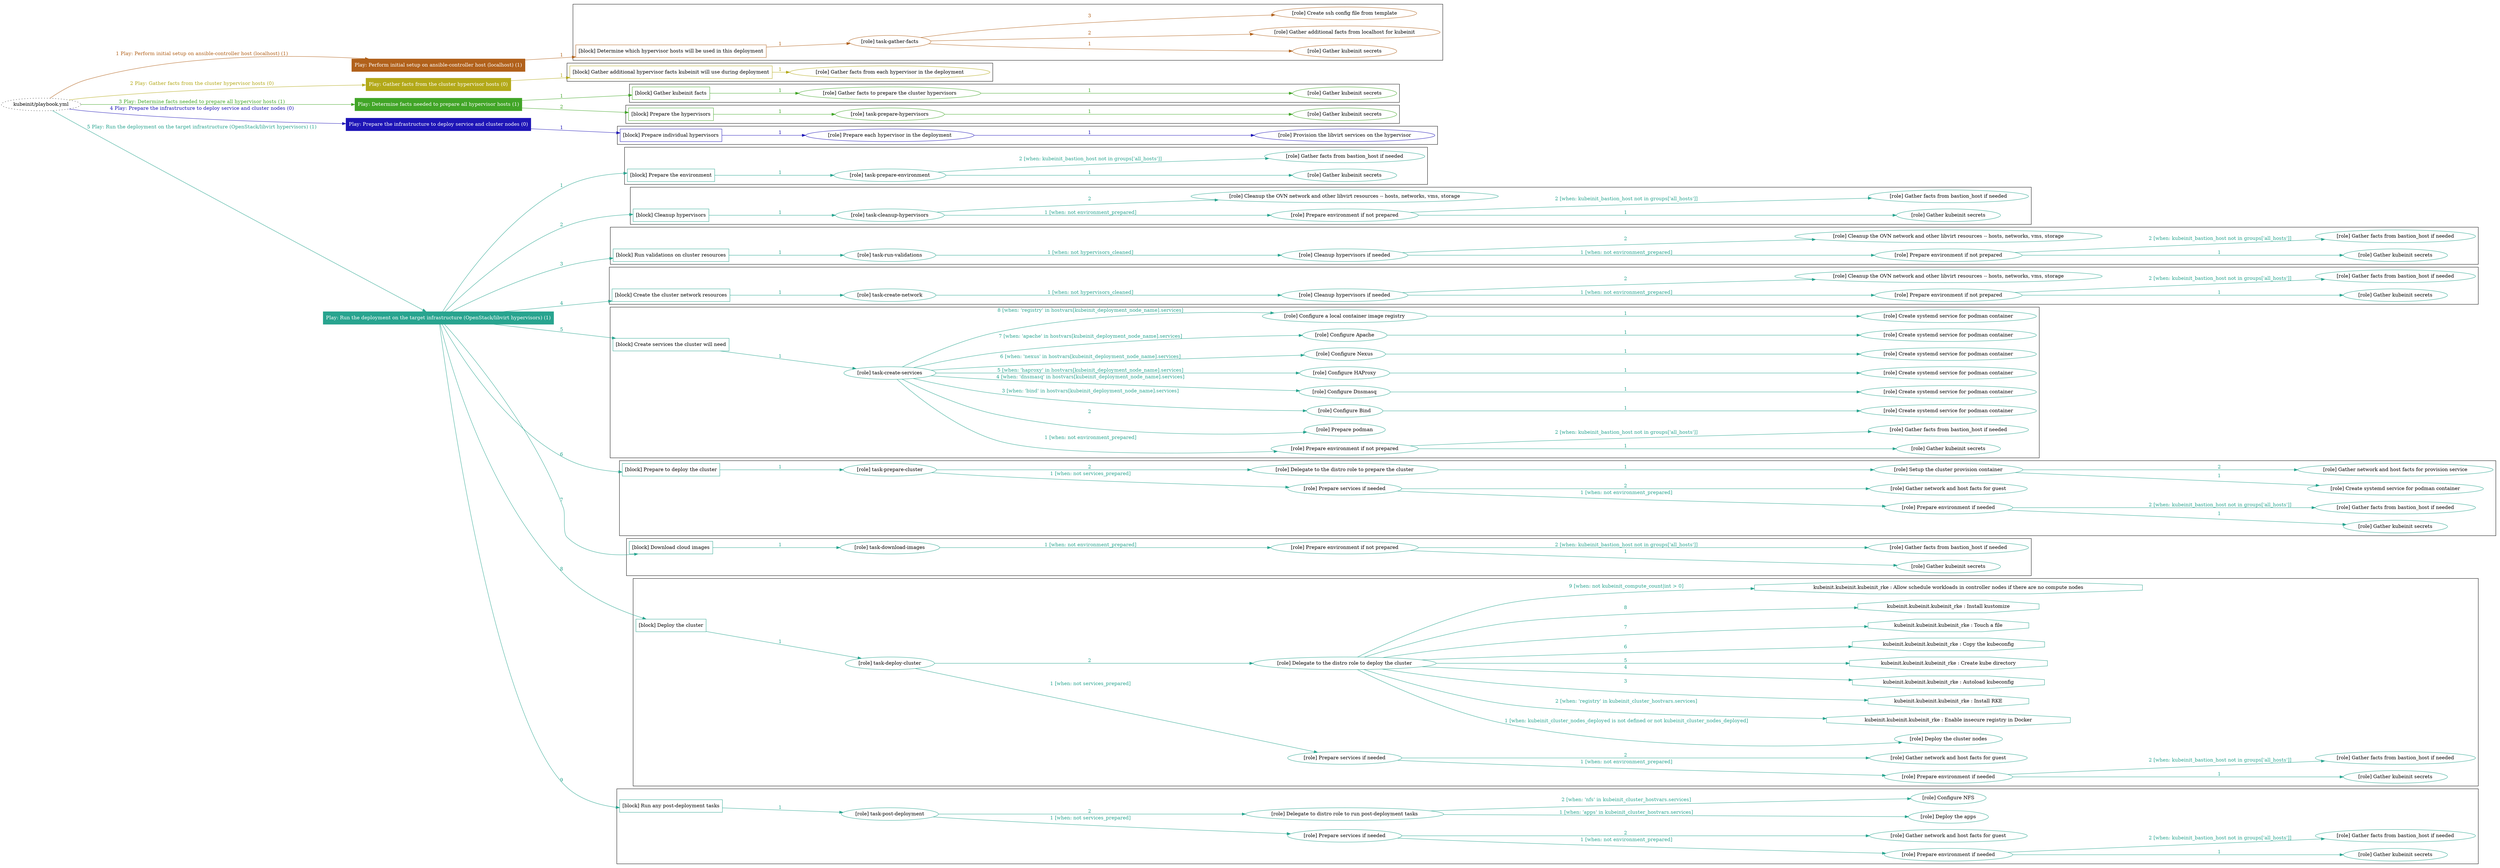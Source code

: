 digraph {
	graph [concentrate=true ordering=in rankdir=LR ratio=fill]
	edge [esep=5 sep=10]
	"kubeinit/playbook.yml" [URL="/home/runner/work/kubeinit/kubeinit/kubeinit/playbook.yml" id=playbook_12bdda50 style=dotted]
	"kubeinit/playbook.yml" -> play_49c140f7 [label="1 Play: Perform initial setup on ansible-controller host (localhost) (1)" color="#b1611b" fontcolor="#b1611b" id=edge_play_49c140f7 labeltooltip="1 Play: Perform initial setup on ansible-controller host (localhost) (1)" tooltip="1 Play: Perform initial setup on ansible-controller host (localhost) (1)"]
	subgraph "Play: Perform initial setup on ansible-controller host (localhost) (1)" {
		play_49c140f7 [label="Play: Perform initial setup on ansible-controller host (localhost) (1)" URL="/home/runner/work/kubeinit/kubeinit/kubeinit/playbook.yml" color="#b1611b" fontcolor="#ffffff" id=play_49c140f7 shape=box style=filled tooltip=localhost]
		play_49c140f7 -> block_3c708ce0 [label=1 color="#b1611b" fontcolor="#b1611b" id=edge_block_3c708ce0 labeltooltip=1 tooltip=1]
		subgraph cluster_block_3c708ce0 {
			block_3c708ce0 [label="[block] Determine which hypervisor hosts will be used in this deployment" URL="/home/runner/work/kubeinit/kubeinit/kubeinit/playbook.yml" color="#b1611b" id=block_3c708ce0 labeltooltip="Determine which hypervisor hosts will be used in this deployment" shape=box tooltip="Determine which hypervisor hosts will be used in this deployment"]
			block_3c708ce0 -> role_16e4a88c [label="1 " color="#b1611b" fontcolor="#b1611b" id=edge_role_16e4a88c labeltooltip="1 " tooltip="1 "]
			subgraph "task-gather-facts" {
				role_16e4a88c [label="[role] task-gather-facts" URL="/home/runner/work/kubeinit/kubeinit/kubeinit/playbook.yml" color="#b1611b" id=role_16e4a88c tooltip="task-gather-facts"]
				role_16e4a88c -> role_bcfc1a1c [label="1 " color="#b1611b" fontcolor="#b1611b" id=edge_role_bcfc1a1c labeltooltip="1 " tooltip="1 "]
				subgraph "Gather kubeinit secrets" {
					role_bcfc1a1c [label="[role] Gather kubeinit secrets" URL="/home/runner/.ansible/collections/ansible_collections/kubeinit/kubeinit/roles/kubeinit_prepare/tasks/build_hypervisors_group.yml" color="#b1611b" id=role_bcfc1a1c tooltip="Gather kubeinit secrets"]
				}
				role_16e4a88c -> role_7a21c848 [label="2 " color="#b1611b" fontcolor="#b1611b" id=edge_role_7a21c848 labeltooltip="2 " tooltip="2 "]
				subgraph "Gather additional facts from localhost for kubeinit" {
					role_7a21c848 [label="[role] Gather additional facts from localhost for kubeinit" URL="/home/runner/.ansible/collections/ansible_collections/kubeinit/kubeinit/roles/kubeinit_prepare/tasks/build_hypervisors_group.yml" color="#b1611b" id=role_7a21c848 tooltip="Gather additional facts from localhost for kubeinit"]
				}
				role_16e4a88c -> role_8615226e [label="3 " color="#b1611b" fontcolor="#b1611b" id=edge_role_8615226e labeltooltip="3 " tooltip="3 "]
				subgraph "Create ssh config file from template" {
					role_8615226e [label="[role] Create ssh config file from template" URL="/home/runner/.ansible/collections/ansible_collections/kubeinit/kubeinit/roles/kubeinit_prepare/tasks/build_hypervisors_group.yml" color="#b1611b" id=role_8615226e tooltip="Create ssh config file from template"]
				}
			}
		}
	}
	"kubeinit/playbook.yml" -> play_3306625f [label="2 Play: Gather facts from the cluster hypervisor hosts (0)" color="#b3a919" fontcolor="#b3a919" id=edge_play_3306625f labeltooltip="2 Play: Gather facts from the cluster hypervisor hosts (0)" tooltip="2 Play: Gather facts from the cluster hypervisor hosts (0)"]
	subgraph "Play: Gather facts from the cluster hypervisor hosts (0)" {
		play_3306625f [label="Play: Gather facts from the cluster hypervisor hosts (0)" URL="/home/runner/work/kubeinit/kubeinit/kubeinit/playbook.yml" color="#b3a919" fontcolor="#ffffff" id=play_3306625f shape=box style=filled tooltip="Play: Gather facts from the cluster hypervisor hosts (0)"]
		play_3306625f -> block_a9444baf [label=1 color="#b3a919" fontcolor="#b3a919" id=edge_block_a9444baf labeltooltip=1 tooltip=1]
		subgraph cluster_block_a9444baf {
			block_a9444baf [label="[block] Gather additional hypervisor facts kubeinit will use during deployment" URL="/home/runner/work/kubeinit/kubeinit/kubeinit/playbook.yml" color="#b3a919" id=block_a9444baf labeltooltip="Gather additional hypervisor facts kubeinit will use during deployment" shape=box tooltip="Gather additional hypervisor facts kubeinit will use during deployment"]
			block_a9444baf -> role_c150e5d3 [label="1 " color="#b3a919" fontcolor="#b3a919" id=edge_role_c150e5d3 labeltooltip="1 " tooltip="1 "]
			subgraph "Gather facts from each hypervisor in the deployment" {
				role_c150e5d3 [label="[role] Gather facts from each hypervisor in the deployment" URL="/home/runner/work/kubeinit/kubeinit/kubeinit/playbook.yml" color="#b3a919" id=role_c150e5d3 tooltip="Gather facts from each hypervisor in the deployment"]
			}
		}
	}
	"kubeinit/playbook.yml" -> play_63cc8971 [label="3 Play: Determine facts needed to prepare all hypervisor hosts (1)" color="#41a527" fontcolor="#41a527" id=edge_play_63cc8971 labeltooltip="3 Play: Determine facts needed to prepare all hypervisor hosts (1)" tooltip="3 Play: Determine facts needed to prepare all hypervisor hosts (1)"]
	subgraph "Play: Determine facts needed to prepare all hypervisor hosts (1)" {
		play_63cc8971 [label="Play: Determine facts needed to prepare all hypervisor hosts (1)" URL="/home/runner/work/kubeinit/kubeinit/kubeinit/playbook.yml" color="#41a527" fontcolor="#ffffff" id=play_63cc8971 shape=box style=filled tooltip=localhost]
		play_63cc8971 -> block_ba9db563 [label=1 color="#41a527" fontcolor="#41a527" id=edge_block_ba9db563 labeltooltip=1 tooltip=1]
		subgraph cluster_block_ba9db563 {
			block_ba9db563 [label="[block] Gather kubeinit facts" URL="/home/runner/work/kubeinit/kubeinit/kubeinit/playbook.yml" color="#41a527" id=block_ba9db563 labeltooltip="Gather kubeinit facts" shape=box tooltip="Gather kubeinit facts"]
			block_ba9db563 -> role_fda48d65 [label="1 " color="#41a527" fontcolor="#41a527" id=edge_role_fda48d65 labeltooltip="1 " tooltip="1 "]
			subgraph "Gather facts to prepare the cluster hypervisors" {
				role_fda48d65 [label="[role] Gather facts to prepare the cluster hypervisors" URL="/home/runner/work/kubeinit/kubeinit/kubeinit/playbook.yml" color="#41a527" id=role_fda48d65 tooltip="Gather facts to prepare the cluster hypervisors"]
				role_fda48d65 -> role_dce07ea4 [label="1 " color="#41a527" fontcolor="#41a527" id=edge_role_dce07ea4 labeltooltip="1 " tooltip="1 "]
				subgraph "Gather kubeinit secrets" {
					role_dce07ea4 [label="[role] Gather kubeinit secrets" URL="/home/runner/.ansible/collections/ansible_collections/kubeinit/kubeinit/roles/kubeinit_prepare/tasks/gather_kubeinit_facts.yml" color="#41a527" id=role_dce07ea4 tooltip="Gather kubeinit secrets"]
				}
			}
		}
		play_63cc8971 -> block_bc3235b8 [label=2 color="#41a527" fontcolor="#41a527" id=edge_block_bc3235b8 labeltooltip=2 tooltip=2]
		subgraph cluster_block_bc3235b8 {
			block_bc3235b8 [label="[block] Prepare the hypervisors" URL="/home/runner/work/kubeinit/kubeinit/kubeinit/playbook.yml" color="#41a527" id=block_bc3235b8 labeltooltip="Prepare the hypervisors" shape=box tooltip="Prepare the hypervisors"]
			block_bc3235b8 -> role_3c0d9cca [label="1 " color="#41a527" fontcolor="#41a527" id=edge_role_3c0d9cca labeltooltip="1 " tooltip="1 "]
			subgraph "task-prepare-hypervisors" {
				role_3c0d9cca [label="[role] task-prepare-hypervisors" URL="/home/runner/work/kubeinit/kubeinit/kubeinit/playbook.yml" color="#41a527" id=role_3c0d9cca tooltip="task-prepare-hypervisors"]
				role_3c0d9cca -> role_6f5b0c34 [label="1 " color="#41a527" fontcolor="#41a527" id=edge_role_6f5b0c34 labeltooltip="1 " tooltip="1 "]
				subgraph "Gather kubeinit secrets" {
					role_6f5b0c34 [label="[role] Gather kubeinit secrets" URL="/home/runner/.ansible/collections/ansible_collections/kubeinit/kubeinit/roles/kubeinit_prepare/tasks/gather_kubeinit_facts.yml" color="#41a527" id=role_6f5b0c34 tooltip="Gather kubeinit secrets"]
				}
			}
		}
	}
	"kubeinit/playbook.yml" -> play_1e43a468 [label="4 Play: Prepare the infrastructure to deploy service and cluster nodes (0)" color="#1e15b7" fontcolor="#1e15b7" id=edge_play_1e43a468 labeltooltip="4 Play: Prepare the infrastructure to deploy service and cluster nodes (0)" tooltip="4 Play: Prepare the infrastructure to deploy service and cluster nodes (0)"]
	subgraph "Play: Prepare the infrastructure to deploy service and cluster nodes (0)" {
		play_1e43a468 [label="Play: Prepare the infrastructure to deploy service and cluster nodes (0)" URL="/home/runner/work/kubeinit/kubeinit/kubeinit/playbook.yml" color="#1e15b7" fontcolor="#ffffff" id=play_1e43a468 shape=box style=filled tooltip="Play: Prepare the infrastructure to deploy service and cluster nodes (0)"]
		play_1e43a468 -> block_6b302bf7 [label=1 color="#1e15b7" fontcolor="#1e15b7" id=edge_block_6b302bf7 labeltooltip=1 tooltip=1]
		subgraph cluster_block_6b302bf7 {
			block_6b302bf7 [label="[block] Prepare individual hypervisors" URL="/home/runner/work/kubeinit/kubeinit/kubeinit/playbook.yml" color="#1e15b7" id=block_6b302bf7 labeltooltip="Prepare individual hypervisors" shape=box tooltip="Prepare individual hypervisors"]
			block_6b302bf7 -> role_6199be76 [label="1 " color="#1e15b7" fontcolor="#1e15b7" id=edge_role_6199be76 labeltooltip="1 " tooltip="1 "]
			subgraph "Prepare each hypervisor in the deployment" {
				role_6199be76 [label="[role] Prepare each hypervisor in the deployment" URL="/home/runner/work/kubeinit/kubeinit/kubeinit/playbook.yml" color="#1e15b7" id=role_6199be76 tooltip="Prepare each hypervisor in the deployment"]
				role_6199be76 -> role_addc4b3c [label="1 " color="#1e15b7" fontcolor="#1e15b7" id=edge_role_addc4b3c labeltooltip="1 " tooltip="1 "]
				subgraph "Provision the libvirt services on the hypervisor" {
					role_addc4b3c [label="[role] Provision the libvirt services on the hypervisor" URL="/home/runner/.ansible/collections/ansible_collections/kubeinit/kubeinit/roles/kubeinit_prepare/tasks/prepare_hypervisor.yml" color="#1e15b7" id=role_addc4b3c tooltip="Provision the libvirt services on the hypervisor"]
				}
			}
		}
	}
	"kubeinit/playbook.yml" -> play_90e025fb [label="5 Play: Run the deployment on the target infrastructure (OpenStack/libvirt hypervisors) (1)" color="#28a48f" fontcolor="#28a48f" id=edge_play_90e025fb labeltooltip="5 Play: Run the deployment on the target infrastructure (OpenStack/libvirt hypervisors) (1)" tooltip="5 Play: Run the deployment on the target infrastructure (OpenStack/libvirt hypervisors) (1)"]
	subgraph "Play: Run the deployment on the target infrastructure (OpenStack/libvirt hypervisors) (1)" {
		play_90e025fb [label="Play: Run the deployment on the target infrastructure (OpenStack/libvirt hypervisors) (1)" URL="/home/runner/work/kubeinit/kubeinit/kubeinit/playbook.yml" color="#28a48f" fontcolor="#ffffff" id=play_90e025fb shape=box style=filled tooltip=localhost]
		play_90e025fb -> block_89481399 [label=1 color="#28a48f" fontcolor="#28a48f" id=edge_block_89481399 labeltooltip=1 tooltip=1]
		subgraph cluster_block_89481399 {
			block_89481399 [label="[block] Prepare the environment" URL="/home/runner/work/kubeinit/kubeinit/kubeinit/playbook.yml" color="#28a48f" id=block_89481399 labeltooltip="Prepare the environment" shape=box tooltip="Prepare the environment"]
			block_89481399 -> role_76d29922 [label="1 " color="#28a48f" fontcolor="#28a48f" id=edge_role_76d29922 labeltooltip="1 " tooltip="1 "]
			subgraph "task-prepare-environment" {
				role_76d29922 [label="[role] task-prepare-environment" URL="/home/runner/work/kubeinit/kubeinit/kubeinit/playbook.yml" color="#28a48f" id=role_76d29922 tooltip="task-prepare-environment"]
				role_76d29922 -> role_f6f3b934 [label="1 " color="#28a48f" fontcolor="#28a48f" id=edge_role_f6f3b934 labeltooltip="1 " tooltip="1 "]
				subgraph "Gather kubeinit secrets" {
					role_f6f3b934 [label="[role] Gather kubeinit secrets" URL="/home/runner/.ansible/collections/ansible_collections/kubeinit/kubeinit/roles/kubeinit_prepare/tasks/gather_kubeinit_facts.yml" color="#28a48f" id=role_f6f3b934 tooltip="Gather kubeinit secrets"]
				}
				role_76d29922 -> role_c896fc24 [label="2 [when: kubeinit_bastion_host not in groups['all_hosts']]" color="#28a48f" fontcolor="#28a48f" id=edge_role_c896fc24 labeltooltip="2 [when: kubeinit_bastion_host not in groups['all_hosts']]" tooltip="2 [when: kubeinit_bastion_host not in groups['all_hosts']]"]
				subgraph "Gather facts from bastion_host if needed" {
					role_c896fc24 [label="[role] Gather facts from bastion_host if needed" URL="/home/runner/.ansible/collections/ansible_collections/kubeinit/kubeinit/roles/kubeinit_prepare/tasks/main.yml" color="#28a48f" id=role_c896fc24 tooltip="Gather facts from bastion_host if needed"]
				}
			}
		}
		play_90e025fb -> block_84a66f79 [label=2 color="#28a48f" fontcolor="#28a48f" id=edge_block_84a66f79 labeltooltip=2 tooltip=2]
		subgraph cluster_block_84a66f79 {
			block_84a66f79 [label="[block] Cleanup hypervisors" URL="/home/runner/work/kubeinit/kubeinit/kubeinit/playbook.yml" color="#28a48f" id=block_84a66f79 labeltooltip="Cleanup hypervisors" shape=box tooltip="Cleanup hypervisors"]
			block_84a66f79 -> role_81806556 [label="1 " color="#28a48f" fontcolor="#28a48f" id=edge_role_81806556 labeltooltip="1 " tooltip="1 "]
			subgraph "task-cleanup-hypervisors" {
				role_81806556 [label="[role] task-cleanup-hypervisors" URL="/home/runner/work/kubeinit/kubeinit/kubeinit/playbook.yml" color="#28a48f" id=role_81806556 tooltip="task-cleanup-hypervisors"]
				role_81806556 -> role_71454d13 [label="1 [when: not environment_prepared]" color="#28a48f" fontcolor="#28a48f" id=edge_role_71454d13 labeltooltip="1 [when: not environment_prepared]" tooltip="1 [when: not environment_prepared]"]
				subgraph "Prepare environment if not prepared" {
					role_71454d13 [label="[role] Prepare environment if not prepared" URL="/home/runner/.ansible/collections/ansible_collections/kubeinit/kubeinit/roles/kubeinit_libvirt/tasks/cleanup_hypervisors.yml" color="#28a48f" id=role_71454d13 tooltip="Prepare environment if not prepared"]
					role_71454d13 -> role_ebd6ebf2 [label="1 " color="#28a48f" fontcolor="#28a48f" id=edge_role_ebd6ebf2 labeltooltip="1 " tooltip="1 "]
					subgraph "Gather kubeinit secrets" {
						role_ebd6ebf2 [label="[role] Gather kubeinit secrets" URL="/home/runner/.ansible/collections/ansible_collections/kubeinit/kubeinit/roles/kubeinit_prepare/tasks/gather_kubeinit_facts.yml" color="#28a48f" id=role_ebd6ebf2 tooltip="Gather kubeinit secrets"]
					}
					role_71454d13 -> role_9a0f14db [label="2 [when: kubeinit_bastion_host not in groups['all_hosts']]" color="#28a48f" fontcolor="#28a48f" id=edge_role_9a0f14db labeltooltip="2 [when: kubeinit_bastion_host not in groups['all_hosts']]" tooltip="2 [when: kubeinit_bastion_host not in groups['all_hosts']]"]
					subgraph "Gather facts from bastion_host if needed" {
						role_9a0f14db [label="[role] Gather facts from bastion_host if needed" URL="/home/runner/.ansible/collections/ansible_collections/kubeinit/kubeinit/roles/kubeinit_prepare/tasks/main.yml" color="#28a48f" id=role_9a0f14db tooltip="Gather facts from bastion_host if needed"]
					}
				}
				role_81806556 -> role_5522bd17 [label="2 " color="#28a48f" fontcolor="#28a48f" id=edge_role_5522bd17 labeltooltip="2 " tooltip="2 "]
				subgraph "Cleanup the OVN network and other libvirt resources -- hosts, networks, vms, storage" {
					role_5522bd17 [label="[role] Cleanup the OVN network and other libvirt resources -- hosts, networks, vms, storage" URL="/home/runner/.ansible/collections/ansible_collections/kubeinit/kubeinit/roles/kubeinit_libvirt/tasks/cleanup_hypervisors.yml" color="#28a48f" id=role_5522bd17 tooltip="Cleanup the OVN network and other libvirt resources -- hosts, networks, vms, storage"]
				}
			}
		}
		play_90e025fb -> block_664c124c [label=3 color="#28a48f" fontcolor="#28a48f" id=edge_block_664c124c labeltooltip=3 tooltip=3]
		subgraph cluster_block_664c124c {
			block_664c124c [label="[block] Run validations on cluster resources" URL="/home/runner/work/kubeinit/kubeinit/kubeinit/playbook.yml" color="#28a48f" id=block_664c124c labeltooltip="Run validations on cluster resources" shape=box tooltip="Run validations on cluster resources"]
			block_664c124c -> role_e25041bc [label="1 " color="#28a48f" fontcolor="#28a48f" id=edge_role_e25041bc labeltooltip="1 " tooltip="1 "]
			subgraph "task-run-validations" {
				role_e25041bc [label="[role] task-run-validations" URL="/home/runner/work/kubeinit/kubeinit/kubeinit/playbook.yml" color="#28a48f" id=role_e25041bc tooltip="task-run-validations"]
				role_e25041bc -> role_3aeeb33c [label="1 [when: not hypervisors_cleaned]" color="#28a48f" fontcolor="#28a48f" id=edge_role_3aeeb33c labeltooltip="1 [when: not hypervisors_cleaned]" tooltip="1 [when: not hypervisors_cleaned]"]
				subgraph "Cleanup hypervisors if needed" {
					role_3aeeb33c [label="[role] Cleanup hypervisors if needed" URL="/home/runner/.ansible/collections/ansible_collections/kubeinit/kubeinit/roles/kubeinit_validations/tasks/main.yml" color="#28a48f" id=role_3aeeb33c tooltip="Cleanup hypervisors if needed"]
					role_3aeeb33c -> role_2c8d2846 [label="1 [when: not environment_prepared]" color="#28a48f" fontcolor="#28a48f" id=edge_role_2c8d2846 labeltooltip="1 [when: not environment_prepared]" tooltip="1 [when: not environment_prepared]"]
					subgraph "Prepare environment if not prepared" {
						role_2c8d2846 [label="[role] Prepare environment if not prepared" URL="/home/runner/.ansible/collections/ansible_collections/kubeinit/kubeinit/roles/kubeinit_libvirt/tasks/cleanup_hypervisors.yml" color="#28a48f" id=role_2c8d2846 tooltip="Prepare environment if not prepared"]
						role_2c8d2846 -> role_52c99811 [label="1 " color="#28a48f" fontcolor="#28a48f" id=edge_role_52c99811 labeltooltip="1 " tooltip="1 "]
						subgraph "Gather kubeinit secrets" {
							role_52c99811 [label="[role] Gather kubeinit secrets" URL="/home/runner/.ansible/collections/ansible_collections/kubeinit/kubeinit/roles/kubeinit_prepare/tasks/gather_kubeinit_facts.yml" color="#28a48f" id=role_52c99811 tooltip="Gather kubeinit secrets"]
						}
						role_2c8d2846 -> role_296c3229 [label="2 [when: kubeinit_bastion_host not in groups['all_hosts']]" color="#28a48f" fontcolor="#28a48f" id=edge_role_296c3229 labeltooltip="2 [when: kubeinit_bastion_host not in groups['all_hosts']]" tooltip="2 [when: kubeinit_bastion_host not in groups['all_hosts']]"]
						subgraph "Gather facts from bastion_host if needed" {
							role_296c3229 [label="[role] Gather facts from bastion_host if needed" URL="/home/runner/.ansible/collections/ansible_collections/kubeinit/kubeinit/roles/kubeinit_prepare/tasks/main.yml" color="#28a48f" id=role_296c3229 tooltip="Gather facts from bastion_host if needed"]
						}
					}
					role_3aeeb33c -> role_eee3e377 [label="2 " color="#28a48f" fontcolor="#28a48f" id=edge_role_eee3e377 labeltooltip="2 " tooltip="2 "]
					subgraph "Cleanup the OVN network and other libvirt resources -- hosts, networks, vms, storage" {
						role_eee3e377 [label="[role] Cleanup the OVN network and other libvirt resources -- hosts, networks, vms, storage" URL="/home/runner/.ansible/collections/ansible_collections/kubeinit/kubeinit/roles/kubeinit_libvirt/tasks/cleanup_hypervisors.yml" color="#28a48f" id=role_eee3e377 tooltip="Cleanup the OVN network and other libvirt resources -- hosts, networks, vms, storage"]
					}
				}
			}
		}
		play_90e025fb -> block_760d9cc7 [label=4 color="#28a48f" fontcolor="#28a48f" id=edge_block_760d9cc7 labeltooltip=4 tooltip=4]
		subgraph cluster_block_760d9cc7 {
			block_760d9cc7 [label="[block] Create the cluster network resources" URL="/home/runner/work/kubeinit/kubeinit/kubeinit/playbook.yml" color="#28a48f" id=block_760d9cc7 labeltooltip="Create the cluster network resources" shape=box tooltip="Create the cluster network resources"]
			block_760d9cc7 -> role_d7168bde [label="1 " color="#28a48f" fontcolor="#28a48f" id=edge_role_d7168bde labeltooltip="1 " tooltip="1 "]
			subgraph "task-create-network" {
				role_d7168bde [label="[role] task-create-network" URL="/home/runner/work/kubeinit/kubeinit/kubeinit/playbook.yml" color="#28a48f" id=role_d7168bde tooltip="task-create-network"]
				role_d7168bde -> role_e771991e [label="1 [when: not hypervisors_cleaned]" color="#28a48f" fontcolor="#28a48f" id=edge_role_e771991e labeltooltip="1 [when: not hypervisors_cleaned]" tooltip="1 [when: not hypervisors_cleaned]"]
				subgraph "Cleanup hypervisors if needed" {
					role_e771991e [label="[role] Cleanup hypervisors if needed" URL="/home/runner/.ansible/collections/ansible_collections/kubeinit/kubeinit/roles/kubeinit_libvirt/tasks/create_network.yml" color="#28a48f" id=role_e771991e tooltip="Cleanup hypervisors if needed"]
					role_e771991e -> role_e7e6e7f0 [label="1 [when: not environment_prepared]" color="#28a48f" fontcolor="#28a48f" id=edge_role_e7e6e7f0 labeltooltip="1 [when: not environment_prepared]" tooltip="1 [when: not environment_prepared]"]
					subgraph "Prepare environment if not prepared" {
						role_e7e6e7f0 [label="[role] Prepare environment if not prepared" URL="/home/runner/.ansible/collections/ansible_collections/kubeinit/kubeinit/roles/kubeinit_libvirt/tasks/cleanup_hypervisors.yml" color="#28a48f" id=role_e7e6e7f0 tooltip="Prepare environment if not prepared"]
						role_e7e6e7f0 -> role_b2821006 [label="1 " color="#28a48f" fontcolor="#28a48f" id=edge_role_b2821006 labeltooltip="1 " tooltip="1 "]
						subgraph "Gather kubeinit secrets" {
							role_b2821006 [label="[role] Gather kubeinit secrets" URL="/home/runner/.ansible/collections/ansible_collections/kubeinit/kubeinit/roles/kubeinit_prepare/tasks/gather_kubeinit_facts.yml" color="#28a48f" id=role_b2821006 tooltip="Gather kubeinit secrets"]
						}
						role_e7e6e7f0 -> role_476ad3ae [label="2 [when: kubeinit_bastion_host not in groups['all_hosts']]" color="#28a48f" fontcolor="#28a48f" id=edge_role_476ad3ae labeltooltip="2 [when: kubeinit_bastion_host not in groups['all_hosts']]" tooltip="2 [when: kubeinit_bastion_host not in groups['all_hosts']]"]
						subgraph "Gather facts from bastion_host if needed" {
							role_476ad3ae [label="[role] Gather facts from bastion_host if needed" URL="/home/runner/.ansible/collections/ansible_collections/kubeinit/kubeinit/roles/kubeinit_prepare/tasks/main.yml" color="#28a48f" id=role_476ad3ae tooltip="Gather facts from bastion_host if needed"]
						}
					}
					role_e771991e -> role_180494f6 [label="2 " color="#28a48f" fontcolor="#28a48f" id=edge_role_180494f6 labeltooltip="2 " tooltip="2 "]
					subgraph "Cleanup the OVN network and other libvirt resources -- hosts, networks, vms, storage" {
						role_180494f6 [label="[role] Cleanup the OVN network and other libvirt resources -- hosts, networks, vms, storage" URL="/home/runner/.ansible/collections/ansible_collections/kubeinit/kubeinit/roles/kubeinit_libvirt/tasks/cleanup_hypervisors.yml" color="#28a48f" id=role_180494f6 tooltip="Cleanup the OVN network and other libvirt resources -- hosts, networks, vms, storage"]
					}
				}
			}
		}
		play_90e025fb -> block_b1ad4594 [label=5 color="#28a48f" fontcolor="#28a48f" id=edge_block_b1ad4594 labeltooltip=5 tooltip=5]
		subgraph cluster_block_b1ad4594 {
			block_b1ad4594 [label="[block] Create services the cluster will need" URL="/home/runner/work/kubeinit/kubeinit/kubeinit/playbook.yml" color="#28a48f" id=block_b1ad4594 labeltooltip="Create services the cluster will need" shape=box tooltip="Create services the cluster will need"]
			block_b1ad4594 -> role_b85f9b4a [label="1 " color="#28a48f" fontcolor="#28a48f" id=edge_role_b85f9b4a labeltooltip="1 " tooltip="1 "]
			subgraph "task-create-services" {
				role_b85f9b4a [label="[role] task-create-services" URL="/home/runner/work/kubeinit/kubeinit/kubeinit/playbook.yml" color="#28a48f" id=role_b85f9b4a tooltip="task-create-services"]
				role_b85f9b4a -> role_c261c354 [label="1 [when: not environment_prepared]" color="#28a48f" fontcolor="#28a48f" id=edge_role_c261c354 labeltooltip="1 [when: not environment_prepared]" tooltip="1 [when: not environment_prepared]"]
				subgraph "Prepare environment if not prepared" {
					role_c261c354 [label="[role] Prepare environment if not prepared" URL="/home/runner/.ansible/collections/ansible_collections/kubeinit/kubeinit/roles/kubeinit_services/tasks/main.yml" color="#28a48f" id=role_c261c354 tooltip="Prepare environment if not prepared"]
					role_c261c354 -> role_24ee1743 [label="1 " color="#28a48f" fontcolor="#28a48f" id=edge_role_24ee1743 labeltooltip="1 " tooltip="1 "]
					subgraph "Gather kubeinit secrets" {
						role_24ee1743 [label="[role] Gather kubeinit secrets" URL="/home/runner/.ansible/collections/ansible_collections/kubeinit/kubeinit/roles/kubeinit_prepare/tasks/gather_kubeinit_facts.yml" color="#28a48f" id=role_24ee1743 tooltip="Gather kubeinit secrets"]
					}
					role_c261c354 -> role_48424691 [label="2 [when: kubeinit_bastion_host not in groups['all_hosts']]" color="#28a48f" fontcolor="#28a48f" id=edge_role_48424691 labeltooltip="2 [when: kubeinit_bastion_host not in groups['all_hosts']]" tooltip="2 [when: kubeinit_bastion_host not in groups['all_hosts']]"]
					subgraph "Gather facts from bastion_host if needed" {
						role_48424691 [label="[role] Gather facts from bastion_host if needed" URL="/home/runner/.ansible/collections/ansible_collections/kubeinit/kubeinit/roles/kubeinit_prepare/tasks/main.yml" color="#28a48f" id=role_48424691 tooltip="Gather facts from bastion_host if needed"]
					}
				}
				role_b85f9b4a -> role_8f54ea54 [label="2 " color="#28a48f" fontcolor="#28a48f" id=edge_role_8f54ea54 labeltooltip="2 " tooltip="2 "]
				subgraph "Prepare podman" {
					role_8f54ea54 [label="[role] Prepare podman" URL="/home/runner/.ansible/collections/ansible_collections/kubeinit/kubeinit/roles/kubeinit_services/tasks/00_create_service_pod.yml" color="#28a48f" id=role_8f54ea54 tooltip="Prepare podman"]
				}
				role_b85f9b4a -> role_c4224486 [label="3 [when: 'bind' in hostvars[kubeinit_deployment_node_name].services]" color="#28a48f" fontcolor="#28a48f" id=edge_role_c4224486 labeltooltip="3 [when: 'bind' in hostvars[kubeinit_deployment_node_name].services]" tooltip="3 [when: 'bind' in hostvars[kubeinit_deployment_node_name].services]"]
				subgraph "Configure Bind" {
					role_c4224486 [label="[role] Configure Bind" URL="/home/runner/.ansible/collections/ansible_collections/kubeinit/kubeinit/roles/kubeinit_services/tasks/start_services_containers.yml" color="#28a48f" id=role_c4224486 tooltip="Configure Bind"]
					role_c4224486 -> role_8a166a4d [label="1 " color="#28a48f" fontcolor="#28a48f" id=edge_role_8a166a4d labeltooltip="1 " tooltip="1 "]
					subgraph "Create systemd service for podman container" {
						role_8a166a4d [label="[role] Create systemd service for podman container" URL="/home/runner/.ansible/collections/ansible_collections/kubeinit/kubeinit/roles/kubeinit_bind/tasks/main.yml" color="#28a48f" id=role_8a166a4d tooltip="Create systemd service for podman container"]
					}
				}
				role_b85f9b4a -> role_56d56698 [label="4 [when: 'dnsmasq' in hostvars[kubeinit_deployment_node_name].services]" color="#28a48f" fontcolor="#28a48f" id=edge_role_56d56698 labeltooltip="4 [when: 'dnsmasq' in hostvars[kubeinit_deployment_node_name].services]" tooltip="4 [when: 'dnsmasq' in hostvars[kubeinit_deployment_node_name].services]"]
				subgraph "Configure Dnsmasq" {
					role_56d56698 [label="[role] Configure Dnsmasq" URL="/home/runner/.ansible/collections/ansible_collections/kubeinit/kubeinit/roles/kubeinit_services/tasks/start_services_containers.yml" color="#28a48f" id=role_56d56698 tooltip="Configure Dnsmasq"]
					role_56d56698 -> role_274ffe3c [label="1 " color="#28a48f" fontcolor="#28a48f" id=edge_role_274ffe3c labeltooltip="1 " tooltip="1 "]
					subgraph "Create systemd service for podman container" {
						role_274ffe3c [label="[role] Create systemd service for podman container" URL="/home/runner/.ansible/collections/ansible_collections/kubeinit/kubeinit/roles/kubeinit_dnsmasq/tasks/main.yml" color="#28a48f" id=role_274ffe3c tooltip="Create systemd service for podman container"]
					}
				}
				role_b85f9b4a -> role_454b79e3 [label="5 [when: 'haproxy' in hostvars[kubeinit_deployment_node_name].services]" color="#28a48f" fontcolor="#28a48f" id=edge_role_454b79e3 labeltooltip="5 [when: 'haproxy' in hostvars[kubeinit_deployment_node_name].services]" tooltip="5 [when: 'haproxy' in hostvars[kubeinit_deployment_node_name].services]"]
				subgraph "Configure HAProxy" {
					role_454b79e3 [label="[role] Configure HAProxy" URL="/home/runner/.ansible/collections/ansible_collections/kubeinit/kubeinit/roles/kubeinit_services/tasks/start_services_containers.yml" color="#28a48f" id=role_454b79e3 tooltip="Configure HAProxy"]
					role_454b79e3 -> role_18602fd3 [label="1 " color="#28a48f" fontcolor="#28a48f" id=edge_role_18602fd3 labeltooltip="1 " tooltip="1 "]
					subgraph "Create systemd service for podman container" {
						role_18602fd3 [label="[role] Create systemd service for podman container" URL="/home/runner/.ansible/collections/ansible_collections/kubeinit/kubeinit/roles/kubeinit_haproxy/tasks/main.yml" color="#28a48f" id=role_18602fd3 tooltip="Create systemd service for podman container"]
					}
				}
				role_b85f9b4a -> role_22895bcb [label="6 [when: 'nexus' in hostvars[kubeinit_deployment_node_name].services]" color="#28a48f" fontcolor="#28a48f" id=edge_role_22895bcb labeltooltip="6 [when: 'nexus' in hostvars[kubeinit_deployment_node_name].services]" tooltip="6 [when: 'nexus' in hostvars[kubeinit_deployment_node_name].services]"]
				subgraph "Configure Nexus" {
					role_22895bcb [label="[role] Configure Nexus" URL="/home/runner/.ansible/collections/ansible_collections/kubeinit/kubeinit/roles/kubeinit_services/tasks/start_services_containers.yml" color="#28a48f" id=role_22895bcb tooltip="Configure Nexus"]
					role_22895bcb -> role_11c3c45a [label="1 " color="#28a48f" fontcolor="#28a48f" id=edge_role_11c3c45a labeltooltip="1 " tooltip="1 "]
					subgraph "Create systemd service for podman container" {
						role_11c3c45a [label="[role] Create systemd service for podman container" URL="/home/runner/.ansible/collections/ansible_collections/kubeinit/kubeinit/roles/kubeinit_nexus/tasks/main.yml" color="#28a48f" id=role_11c3c45a tooltip="Create systemd service for podman container"]
					}
				}
				role_b85f9b4a -> role_34ff66eb [label="7 [when: 'apache' in hostvars[kubeinit_deployment_node_name].services]" color="#28a48f" fontcolor="#28a48f" id=edge_role_34ff66eb labeltooltip="7 [when: 'apache' in hostvars[kubeinit_deployment_node_name].services]" tooltip="7 [when: 'apache' in hostvars[kubeinit_deployment_node_name].services]"]
				subgraph "Configure Apache" {
					role_34ff66eb [label="[role] Configure Apache" URL="/home/runner/.ansible/collections/ansible_collections/kubeinit/kubeinit/roles/kubeinit_services/tasks/start_services_containers.yml" color="#28a48f" id=role_34ff66eb tooltip="Configure Apache"]
					role_34ff66eb -> role_2f25cb22 [label="1 " color="#28a48f" fontcolor="#28a48f" id=edge_role_2f25cb22 labeltooltip="1 " tooltip="1 "]
					subgraph "Create systemd service for podman container" {
						role_2f25cb22 [label="[role] Create systemd service for podman container" URL="/home/runner/.ansible/collections/ansible_collections/kubeinit/kubeinit/roles/kubeinit_apache/tasks/main.yml" color="#28a48f" id=role_2f25cb22 tooltip="Create systemd service for podman container"]
					}
				}
				role_b85f9b4a -> role_30abdde0 [label="8 [when: 'registry' in hostvars[kubeinit_deployment_node_name].services]" color="#28a48f" fontcolor="#28a48f" id=edge_role_30abdde0 labeltooltip="8 [when: 'registry' in hostvars[kubeinit_deployment_node_name].services]" tooltip="8 [when: 'registry' in hostvars[kubeinit_deployment_node_name].services]"]
				subgraph "Configure a local container image registry" {
					role_30abdde0 [label="[role] Configure a local container image registry" URL="/home/runner/.ansible/collections/ansible_collections/kubeinit/kubeinit/roles/kubeinit_services/tasks/start_services_containers.yml" color="#28a48f" id=role_30abdde0 tooltip="Configure a local container image registry"]
					role_30abdde0 -> role_17d370c1 [label="1 " color="#28a48f" fontcolor="#28a48f" id=edge_role_17d370c1 labeltooltip="1 " tooltip="1 "]
					subgraph "Create systemd service for podman container" {
						role_17d370c1 [label="[role] Create systemd service for podman container" URL="/home/runner/.ansible/collections/ansible_collections/kubeinit/kubeinit/roles/kubeinit_registry/tasks/main.yml" color="#28a48f" id=role_17d370c1 tooltip="Create systemd service for podman container"]
					}
				}
			}
		}
		play_90e025fb -> block_3e2523d9 [label=6 color="#28a48f" fontcolor="#28a48f" id=edge_block_3e2523d9 labeltooltip=6 tooltip=6]
		subgraph cluster_block_3e2523d9 {
			block_3e2523d9 [label="[block] Prepare to deploy the cluster" URL="/home/runner/work/kubeinit/kubeinit/kubeinit/playbook.yml" color="#28a48f" id=block_3e2523d9 labeltooltip="Prepare to deploy the cluster" shape=box tooltip="Prepare to deploy the cluster"]
			block_3e2523d9 -> role_cdcf4958 [label="1 " color="#28a48f" fontcolor="#28a48f" id=edge_role_cdcf4958 labeltooltip="1 " tooltip="1 "]
			subgraph "task-prepare-cluster" {
				role_cdcf4958 [label="[role] task-prepare-cluster" URL="/home/runner/work/kubeinit/kubeinit/kubeinit/playbook.yml" color="#28a48f" id=role_cdcf4958 tooltip="task-prepare-cluster"]
				role_cdcf4958 -> role_c3828a45 [label="1 [when: not services_prepared]" color="#28a48f" fontcolor="#28a48f" id=edge_role_c3828a45 labeltooltip="1 [when: not services_prepared]" tooltip="1 [when: not services_prepared]"]
				subgraph "Prepare services if needed" {
					role_c3828a45 [label="[role] Prepare services if needed" URL="/home/runner/.ansible/collections/ansible_collections/kubeinit/kubeinit/roles/kubeinit_prepare/tasks/prepare_cluster.yml" color="#28a48f" id=role_c3828a45 tooltip="Prepare services if needed"]
					role_c3828a45 -> role_863da252 [label="1 [when: not environment_prepared]" color="#28a48f" fontcolor="#28a48f" id=edge_role_863da252 labeltooltip="1 [when: not environment_prepared]" tooltip="1 [when: not environment_prepared]"]
					subgraph "Prepare environment if needed" {
						role_863da252 [label="[role] Prepare environment if needed" URL="/home/runner/.ansible/collections/ansible_collections/kubeinit/kubeinit/roles/kubeinit_services/tasks/prepare_services.yml" color="#28a48f" id=role_863da252 tooltip="Prepare environment if needed"]
						role_863da252 -> role_1c1e8eb3 [label="1 " color="#28a48f" fontcolor="#28a48f" id=edge_role_1c1e8eb3 labeltooltip="1 " tooltip="1 "]
						subgraph "Gather kubeinit secrets" {
							role_1c1e8eb3 [label="[role] Gather kubeinit secrets" URL="/home/runner/.ansible/collections/ansible_collections/kubeinit/kubeinit/roles/kubeinit_prepare/tasks/gather_kubeinit_facts.yml" color="#28a48f" id=role_1c1e8eb3 tooltip="Gather kubeinit secrets"]
						}
						role_863da252 -> role_5ff5a330 [label="2 [when: kubeinit_bastion_host not in groups['all_hosts']]" color="#28a48f" fontcolor="#28a48f" id=edge_role_5ff5a330 labeltooltip="2 [when: kubeinit_bastion_host not in groups['all_hosts']]" tooltip="2 [when: kubeinit_bastion_host not in groups['all_hosts']]"]
						subgraph "Gather facts from bastion_host if needed" {
							role_5ff5a330 [label="[role] Gather facts from bastion_host if needed" URL="/home/runner/.ansible/collections/ansible_collections/kubeinit/kubeinit/roles/kubeinit_prepare/tasks/main.yml" color="#28a48f" id=role_5ff5a330 tooltip="Gather facts from bastion_host if needed"]
						}
					}
					role_c3828a45 -> role_62c3338f [label="2 " color="#28a48f" fontcolor="#28a48f" id=edge_role_62c3338f labeltooltip="2 " tooltip="2 "]
					subgraph "Gather network and host facts for guest" {
						role_62c3338f [label="[role] Gather network and host facts for guest" URL="/home/runner/.ansible/collections/ansible_collections/kubeinit/kubeinit/roles/kubeinit_services/tasks/prepare_services.yml" color="#28a48f" id=role_62c3338f tooltip="Gather network and host facts for guest"]
					}
				}
				role_cdcf4958 -> role_484281e7 [label="2 " color="#28a48f" fontcolor="#28a48f" id=edge_role_484281e7 labeltooltip="2 " tooltip="2 "]
				subgraph "Delegate to the distro role to prepare the cluster" {
					role_484281e7 [label="[role] Delegate to the distro role to prepare the cluster" URL="/home/runner/.ansible/collections/ansible_collections/kubeinit/kubeinit/roles/kubeinit_prepare/tasks/prepare_cluster.yml" color="#28a48f" id=role_484281e7 tooltip="Delegate to the distro role to prepare the cluster"]
					role_484281e7 -> role_042703fc [label="1 " color="#28a48f" fontcolor="#28a48f" id=edge_role_042703fc labeltooltip="1 " tooltip="1 "]
					subgraph "Setup the cluster provision container" {
						role_042703fc [label="[role] Setup the cluster provision container" URL="/home/runner/.ansible/collections/ansible_collections/kubeinit/kubeinit/roles/kubeinit_rke/tasks/prepare_cluster.yml" color="#28a48f" id=role_042703fc tooltip="Setup the cluster provision container"]
						role_042703fc -> role_b9c7f435 [label="1 " color="#28a48f" fontcolor="#28a48f" id=edge_role_b9c7f435 labeltooltip="1 " tooltip="1 "]
						subgraph "Create systemd service for podman container" {
							role_b9c7f435 [label="[role] Create systemd service for podman container" URL="/home/runner/.ansible/collections/ansible_collections/kubeinit/kubeinit/roles/kubeinit_services/tasks/create_provision_container.yml" color="#28a48f" id=role_b9c7f435 tooltip="Create systemd service for podman container"]
						}
						role_042703fc -> role_22df307f [label="2 " color="#28a48f" fontcolor="#28a48f" id=edge_role_22df307f labeltooltip="2 " tooltip="2 "]
						subgraph "Gather network and host facts for provision service" {
							role_22df307f [label="[role] Gather network and host facts for provision service" URL="/home/runner/.ansible/collections/ansible_collections/kubeinit/kubeinit/roles/kubeinit_services/tasks/create_provision_container.yml" color="#28a48f" id=role_22df307f tooltip="Gather network and host facts for provision service"]
						}
					}
				}
			}
		}
		play_90e025fb -> block_1cf40e4e [label=7 color="#28a48f" fontcolor="#28a48f" id=edge_block_1cf40e4e labeltooltip=7 tooltip=7]
		subgraph cluster_block_1cf40e4e {
			block_1cf40e4e [label="[block] Download cloud images" URL="/home/runner/work/kubeinit/kubeinit/kubeinit/playbook.yml" color="#28a48f" id=block_1cf40e4e labeltooltip="Download cloud images" shape=box tooltip="Download cloud images"]
			block_1cf40e4e -> role_4a7b8f8c [label="1 " color="#28a48f" fontcolor="#28a48f" id=edge_role_4a7b8f8c labeltooltip="1 " tooltip="1 "]
			subgraph "task-download-images" {
				role_4a7b8f8c [label="[role] task-download-images" URL="/home/runner/work/kubeinit/kubeinit/kubeinit/playbook.yml" color="#28a48f" id=role_4a7b8f8c tooltip="task-download-images"]
				role_4a7b8f8c -> role_096d5749 [label="1 [when: not environment_prepared]" color="#28a48f" fontcolor="#28a48f" id=edge_role_096d5749 labeltooltip="1 [when: not environment_prepared]" tooltip="1 [when: not environment_prepared]"]
				subgraph "Prepare environment if not prepared" {
					role_096d5749 [label="[role] Prepare environment if not prepared" URL="/home/runner/.ansible/collections/ansible_collections/kubeinit/kubeinit/roles/kubeinit_libvirt/tasks/download_cloud_images.yml" color="#28a48f" id=role_096d5749 tooltip="Prepare environment if not prepared"]
					role_096d5749 -> role_b38bebd7 [label="1 " color="#28a48f" fontcolor="#28a48f" id=edge_role_b38bebd7 labeltooltip="1 " tooltip="1 "]
					subgraph "Gather kubeinit secrets" {
						role_b38bebd7 [label="[role] Gather kubeinit secrets" URL="/home/runner/.ansible/collections/ansible_collections/kubeinit/kubeinit/roles/kubeinit_prepare/tasks/gather_kubeinit_facts.yml" color="#28a48f" id=role_b38bebd7 tooltip="Gather kubeinit secrets"]
					}
					role_096d5749 -> role_45efbd7b [label="2 [when: kubeinit_bastion_host not in groups['all_hosts']]" color="#28a48f" fontcolor="#28a48f" id=edge_role_45efbd7b labeltooltip="2 [when: kubeinit_bastion_host not in groups['all_hosts']]" tooltip="2 [when: kubeinit_bastion_host not in groups['all_hosts']]"]
					subgraph "Gather facts from bastion_host if needed" {
						role_45efbd7b [label="[role] Gather facts from bastion_host if needed" URL="/home/runner/.ansible/collections/ansible_collections/kubeinit/kubeinit/roles/kubeinit_prepare/tasks/main.yml" color="#28a48f" id=role_45efbd7b tooltip="Gather facts from bastion_host if needed"]
					}
				}
			}
		}
		play_90e025fb -> block_d736aa30 [label=8 color="#28a48f" fontcolor="#28a48f" id=edge_block_d736aa30 labeltooltip=8 tooltip=8]
		subgraph cluster_block_d736aa30 {
			block_d736aa30 [label="[block] Deploy the cluster" URL="/home/runner/work/kubeinit/kubeinit/kubeinit/playbook.yml" color="#28a48f" id=block_d736aa30 labeltooltip="Deploy the cluster" shape=box tooltip="Deploy the cluster"]
			block_d736aa30 -> role_ffe91ade [label="1 " color="#28a48f" fontcolor="#28a48f" id=edge_role_ffe91ade labeltooltip="1 " tooltip="1 "]
			subgraph "task-deploy-cluster" {
				role_ffe91ade [label="[role] task-deploy-cluster" URL="/home/runner/work/kubeinit/kubeinit/kubeinit/playbook.yml" color="#28a48f" id=role_ffe91ade tooltip="task-deploy-cluster"]
				role_ffe91ade -> role_de4942c4 [label="1 [when: not services_prepared]" color="#28a48f" fontcolor="#28a48f" id=edge_role_de4942c4 labeltooltip="1 [when: not services_prepared]" tooltip="1 [when: not services_prepared]"]
				subgraph "Prepare services if needed" {
					role_de4942c4 [label="[role] Prepare services if needed" URL="/home/runner/.ansible/collections/ansible_collections/kubeinit/kubeinit/roles/kubeinit_prepare/tasks/deploy_cluster.yml" color="#28a48f" id=role_de4942c4 tooltip="Prepare services if needed"]
					role_de4942c4 -> role_f48777cf [label="1 [when: not environment_prepared]" color="#28a48f" fontcolor="#28a48f" id=edge_role_f48777cf labeltooltip="1 [when: not environment_prepared]" tooltip="1 [when: not environment_prepared]"]
					subgraph "Prepare environment if needed" {
						role_f48777cf [label="[role] Prepare environment if needed" URL="/home/runner/.ansible/collections/ansible_collections/kubeinit/kubeinit/roles/kubeinit_services/tasks/prepare_services.yml" color="#28a48f" id=role_f48777cf tooltip="Prepare environment if needed"]
						role_f48777cf -> role_8074afd2 [label="1 " color="#28a48f" fontcolor="#28a48f" id=edge_role_8074afd2 labeltooltip="1 " tooltip="1 "]
						subgraph "Gather kubeinit secrets" {
							role_8074afd2 [label="[role] Gather kubeinit secrets" URL="/home/runner/.ansible/collections/ansible_collections/kubeinit/kubeinit/roles/kubeinit_prepare/tasks/gather_kubeinit_facts.yml" color="#28a48f" id=role_8074afd2 tooltip="Gather kubeinit secrets"]
						}
						role_f48777cf -> role_dba3d574 [label="2 [when: kubeinit_bastion_host not in groups['all_hosts']]" color="#28a48f" fontcolor="#28a48f" id=edge_role_dba3d574 labeltooltip="2 [when: kubeinit_bastion_host not in groups['all_hosts']]" tooltip="2 [when: kubeinit_bastion_host not in groups['all_hosts']]"]
						subgraph "Gather facts from bastion_host if needed" {
							role_dba3d574 [label="[role] Gather facts from bastion_host if needed" URL="/home/runner/.ansible/collections/ansible_collections/kubeinit/kubeinit/roles/kubeinit_prepare/tasks/main.yml" color="#28a48f" id=role_dba3d574 tooltip="Gather facts from bastion_host if needed"]
						}
					}
					role_de4942c4 -> role_98f08f76 [label="2 " color="#28a48f" fontcolor="#28a48f" id=edge_role_98f08f76 labeltooltip="2 " tooltip="2 "]
					subgraph "Gather network and host facts for guest" {
						role_98f08f76 [label="[role] Gather network and host facts for guest" URL="/home/runner/.ansible/collections/ansible_collections/kubeinit/kubeinit/roles/kubeinit_services/tasks/prepare_services.yml" color="#28a48f" id=role_98f08f76 tooltip="Gather network and host facts for guest"]
					}
				}
				role_ffe91ade -> role_aac0aca4 [label="2 " color="#28a48f" fontcolor="#28a48f" id=edge_role_aac0aca4 labeltooltip="2 " tooltip="2 "]
				subgraph "Delegate to the distro role to deploy the cluster" {
					role_aac0aca4 [label="[role] Delegate to the distro role to deploy the cluster" URL="/home/runner/.ansible/collections/ansible_collections/kubeinit/kubeinit/roles/kubeinit_prepare/tasks/deploy_cluster.yml" color="#28a48f" id=role_aac0aca4 tooltip="Delegate to the distro role to deploy the cluster"]
					role_aac0aca4 -> role_ac182943 [label="1 [when: kubeinit_cluster_nodes_deployed is not defined or not kubeinit_cluster_nodes_deployed]" color="#28a48f" fontcolor="#28a48f" id=edge_role_ac182943 labeltooltip="1 [when: kubeinit_cluster_nodes_deployed is not defined or not kubeinit_cluster_nodes_deployed]" tooltip="1 [when: kubeinit_cluster_nodes_deployed is not defined or not kubeinit_cluster_nodes_deployed]"]
					subgraph "Deploy the cluster nodes" {
						role_ac182943 [label="[role] Deploy the cluster nodes" URL="/home/runner/.ansible/collections/ansible_collections/kubeinit/kubeinit/roles/kubeinit_rke/tasks/main.yml" color="#28a48f" id=role_ac182943 tooltip="Deploy the cluster nodes"]
					}
					task_c9b07970 [label="kubeinit.kubeinit.kubeinit_rke : Enable insecure registry in Docker" URL="/home/runner/.ansible/collections/ansible_collections/kubeinit/kubeinit/roles/kubeinit_rke/tasks/main.yml" color="#28a48f" id=task_c9b07970 shape=octagon tooltip="kubeinit.kubeinit.kubeinit_rke : Enable insecure registry in Docker"]
					role_aac0aca4 -> task_c9b07970 [label="2 [when: 'registry' in kubeinit_cluster_hostvars.services]" color="#28a48f" fontcolor="#28a48f" id=edge_task_c9b07970 labeltooltip="2 [when: 'registry' in kubeinit_cluster_hostvars.services]" tooltip="2 [when: 'registry' in kubeinit_cluster_hostvars.services]"]
					task_8b5a9deb [label="kubeinit.kubeinit.kubeinit_rke : Install RKE" URL="/home/runner/.ansible/collections/ansible_collections/kubeinit/kubeinit/roles/kubeinit_rke/tasks/main.yml" color="#28a48f" id=task_8b5a9deb shape=octagon tooltip="kubeinit.kubeinit.kubeinit_rke : Install RKE"]
					role_aac0aca4 -> task_8b5a9deb [label="3 " color="#28a48f" fontcolor="#28a48f" id=edge_task_8b5a9deb labeltooltip="3 " tooltip="3 "]
					task_4706eef0 [label="kubeinit.kubeinit.kubeinit_rke : Autoload kubeconfig" URL="/home/runner/.ansible/collections/ansible_collections/kubeinit/kubeinit/roles/kubeinit_rke/tasks/main.yml" color="#28a48f" id=task_4706eef0 shape=octagon tooltip="kubeinit.kubeinit.kubeinit_rke : Autoload kubeconfig"]
					role_aac0aca4 -> task_4706eef0 [label="4 " color="#28a48f" fontcolor="#28a48f" id=edge_task_4706eef0 labeltooltip="4 " tooltip="4 "]
					task_e6f3db69 [label="kubeinit.kubeinit.kubeinit_rke : Create kube directory" URL="/home/runner/.ansible/collections/ansible_collections/kubeinit/kubeinit/roles/kubeinit_rke/tasks/main.yml" color="#28a48f" id=task_e6f3db69 shape=octagon tooltip="kubeinit.kubeinit.kubeinit_rke : Create kube directory"]
					role_aac0aca4 -> task_e6f3db69 [label="5 " color="#28a48f" fontcolor="#28a48f" id=edge_task_e6f3db69 labeltooltip="5 " tooltip="5 "]
					task_ff8cf3c5 [label="kubeinit.kubeinit.kubeinit_rke : Copy the kubeconfig" URL="/home/runner/.ansible/collections/ansible_collections/kubeinit/kubeinit/roles/kubeinit_rke/tasks/main.yml" color="#28a48f" id=task_ff8cf3c5 shape=octagon tooltip="kubeinit.kubeinit.kubeinit_rke : Copy the kubeconfig"]
					role_aac0aca4 -> task_ff8cf3c5 [label="6 " color="#28a48f" fontcolor="#28a48f" id=edge_task_ff8cf3c5 labeltooltip="6 " tooltip="6 "]
					task_2b58b367 [label="kubeinit.kubeinit.kubeinit_rke : Touch a file" URL="/home/runner/.ansible/collections/ansible_collections/kubeinit/kubeinit/roles/kubeinit_rke/tasks/main.yml" color="#28a48f" id=task_2b58b367 shape=octagon tooltip="kubeinit.kubeinit.kubeinit_rke : Touch a file"]
					role_aac0aca4 -> task_2b58b367 [label="7 " color="#28a48f" fontcolor="#28a48f" id=edge_task_2b58b367 labeltooltip="7 " tooltip="7 "]
					task_1400002a [label="kubeinit.kubeinit.kubeinit_rke : Install kustomize" URL="/home/runner/.ansible/collections/ansible_collections/kubeinit/kubeinit/roles/kubeinit_rke/tasks/main.yml" color="#28a48f" id=task_1400002a shape=octagon tooltip="kubeinit.kubeinit.kubeinit_rke : Install kustomize"]
					role_aac0aca4 -> task_1400002a [label="8 " color="#28a48f" fontcolor="#28a48f" id=edge_task_1400002a labeltooltip="8 " tooltip="8 "]
					task_0265619b [label="kubeinit.kubeinit.kubeinit_rke : Allow schedule workloads in controller nodes if there are no compute nodes" URL="/home/runner/.ansible/collections/ansible_collections/kubeinit/kubeinit/roles/kubeinit_rke/tasks/main.yml" color="#28a48f" id=task_0265619b shape=octagon tooltip="kubeinit.kubeinit.kubeinit_rke : Allow schedule workloads in controller nodes if there are no compute nodes"]
					role_aac0aca4 -> task_0265619b [label="9 [when: not kubeinit_compute_count|int > 0]" color="#28a48f" fontcolor="#28a48f" id=edge_task_0265619b labeltooltip="9 [when: not kubeinit_compute_count|int > 0]" tooltip="9 [when: not kubeinit_compute_count|int > 0]"]
				}
			}
		}
		play_90e025fb -> block_5f901361 [label=9 color="#28a48f" fontcolor="#28a48f" id=edge_block_5f901361 labeltooltip=9 tooltip=9]
		subgraph cluster_block_5f901361 {
			block_5f901361 [label="[block] Run any post-deployment tasks" URL="/home/runner/work/kubeinit/kubeinit/kubeinit/playbook.yml" color="#28a48f" id=block_5f901361 labeltooltip="Run any post-deployment tasks" shape=box tooltip="Run any post-deployment tasks"]
			block_5f901361 -> role_52f3858b [label="1 " color="#28a48f" fontcolor="#28a48f" id=edge_role_52f3858b labeltooltip="1 " tooltip="1 "]
			subgraph "task-post-deployment" {
				role_52f3858b [label="[role] task-post-deployment" URL="/home/runner/work/kubeinit/kubeinit/kubeinit/playbook.yml" color="#28a48f" id=role_52f3858b tooltip="task-post-deployment"]
				role_52f3858b -> role_030c438c [label="1 [when: not services_prepared]" color="#28a48f" fontcolor="#28a48f" id=edge_role_030c438c labeltooltip="1 [when: not services_prepared]" tooltip="1 [when: not services_prepared]"]
				subgraph "Prepare services if needed" {
					role_030c438c [label="[role] Prepare services if needed" URL="/home/runner/.ansible/collections/ansible_collections/kubeinit/kubeinit/roles/kubeinit_prepare/tasks/post_deployment.yml" color="#28a48f" id=role_030c438c tooltip="Prepare services if needed"]
					role_030c438c -> role_297b24d8 [label="1 [when: not environment_prepared]" color="#28a48f" fontcolor="#28a48f" id=edge_role_297b24d8 labeltooltip="1 [when: not environment_prepared]" tooltip="1 [when: not environment_prepared]"]
					subgraph "Prepare environment if needed" {
						role_297b24d8 [label="[role] Prepare environment if needed" URL="/home/runner/.ansible/collections/ansible_collections/kubeinit/kubeinit/roles/kubeinit_services/tasks/prepare_services.yml" color="#28a48f" id=role_297b24d8 tooltip="Prepare environment if needed"]
						role_297b24d8 -> role_9b5f3c6f [label="1 " color="#28a48f" fontcolor="#28a48f" id=edge_role_9b5f3c6f labeltooltip="1 " tooltip="1 "]
						subgraph "Gather kubeinit secrets" {
							role_9b5f3c6f [label="[role] Gather kubeinit secrets" URL="/home/runner/.ansible/collections/ansible_collections/kubeinit/kubeinit/roles/kubeinit_prepare/tasks/gather_kubeinit_facts.yml" color="#28a48f" id=role_9b5f3c6f tooltip="Gather kubeinit secrets"]
						}
						role_297b24d8 -> role_f873f9b8 [label="2 [when: kubeinit_bastion_host not in groups['all_hosts']]" color="#28a48f" fontcolor="#28a48f" id=edge_role_f873f9b8 labeltooltip="2 [when: kubeinit_bastion_host not in groups['all_hosts']]" tooltip="2 [when: kubeinit_bastion_host not in groups['all_hosts']]"]
						subgraph "Gather facts from bastion_host if needed" {
							role_f873f9b8 [label="[role] Gather facts from bastion_host if needed" URL="/home/runner/.ansible/collections/ansible_collections/kubeinit/kubeinit/roles/kubeinit_prepare/tasks/main.yml" color="#28a48f" id=role_f873f9b8 tooltip="Gather facts from bastion_host if needed"]
						}
					}
					role_030c438c -> role_d1aaafba [label="2 " color="#28a48f" fontcolor="#28a48f" id=edge_role_d1aaafba labeltooltip="2 " tooltip="2 "]
					subgraph "Gather network and host facts for guest" {
						role_d1aaafba [label="[role] Gather network and host facts for guest" URL="/home/runner/.ansible/collections/ansible_collections/kubeinit/kubeinit/roles/kubeinit_services/tasks/prepare_services.yml" color="#28a48f" id=role_d1aaafba tooltip="Gather network and host facts for guest"]
					}
				}
				role_52f3858b -> role_b1074c8e [label="2 " color="#28a48f" fontcolor="#28a48f" id=edge_role_b1074c8e labeltooltip="2 " tooltip="2 "]
				subgraph "Delegate to distro role to run post-deployment tasks" {
					role_b1074c8e [label="[role] Delegate to distro role to run post-deployment tasks" URL="/home/runner/.ansible/collections/ansible_collections/kubeinit/kubeinit/roles/kubeinit_prepare/tasks/post_deployment.yml" color="#28a48f" id=role_b1074c8e tooltip="Delegate to distro role to run post-deployment tasks"]
					role_b1074c8e -> role_e0e4ee1d [label="1 [when: 'apps' in kubeinit_cluster_hostvars.services]" color="#28a48f" fontcolor="#28a48f" id=edge_role_e0e4ee1d labeltooltip="1 [when: 'apps' in kubeinit_cluster_hostvars.services]" tooltip="1 [when: 'apps' in kubeinit_cluster_hostvars.services]"]
					subgraph "Deploy the apps" {
						role_e0e4ee1d [label="[role] Deploy the apps" URL="/home/runner/.ansible/collections/ansible_collections/kubeinit/kubeinit/roles/kubeinit_rke/tasks/post_deployment_tasks.yml" color="#28a48f" id=role_e0e4ee1d tooltip="Deploy the apps"]
					}
					role_b1074c8e -> role_ee866b6b [label="2 [when: 'nfs' in kubeinit_cluster_hostvars.services]" color="#28a48f" fontcolor="#28a48f" id=edge_role_ee866b6b labeltooltip="2 [when: 'nfs' in kubeinit_cluster_hostvars.services]" tooltip="2 [when: 'nfs' in kubeinit_cluster_hostvars.services]"]
					subgraph "Configure NFS" {
						role_ee866b6b [label="[role] Configure NFS" URL="/home/runner/.ansible/collections/ansible_collections/kubeinit/kubeinit/roles/kubeinit_rke/tasks/post_deployment_tasks.yml" color="#28a48f" id=role_ee866b6b tooltip="Configure NFS"]
					}
				}
			}
		}
	}
}
